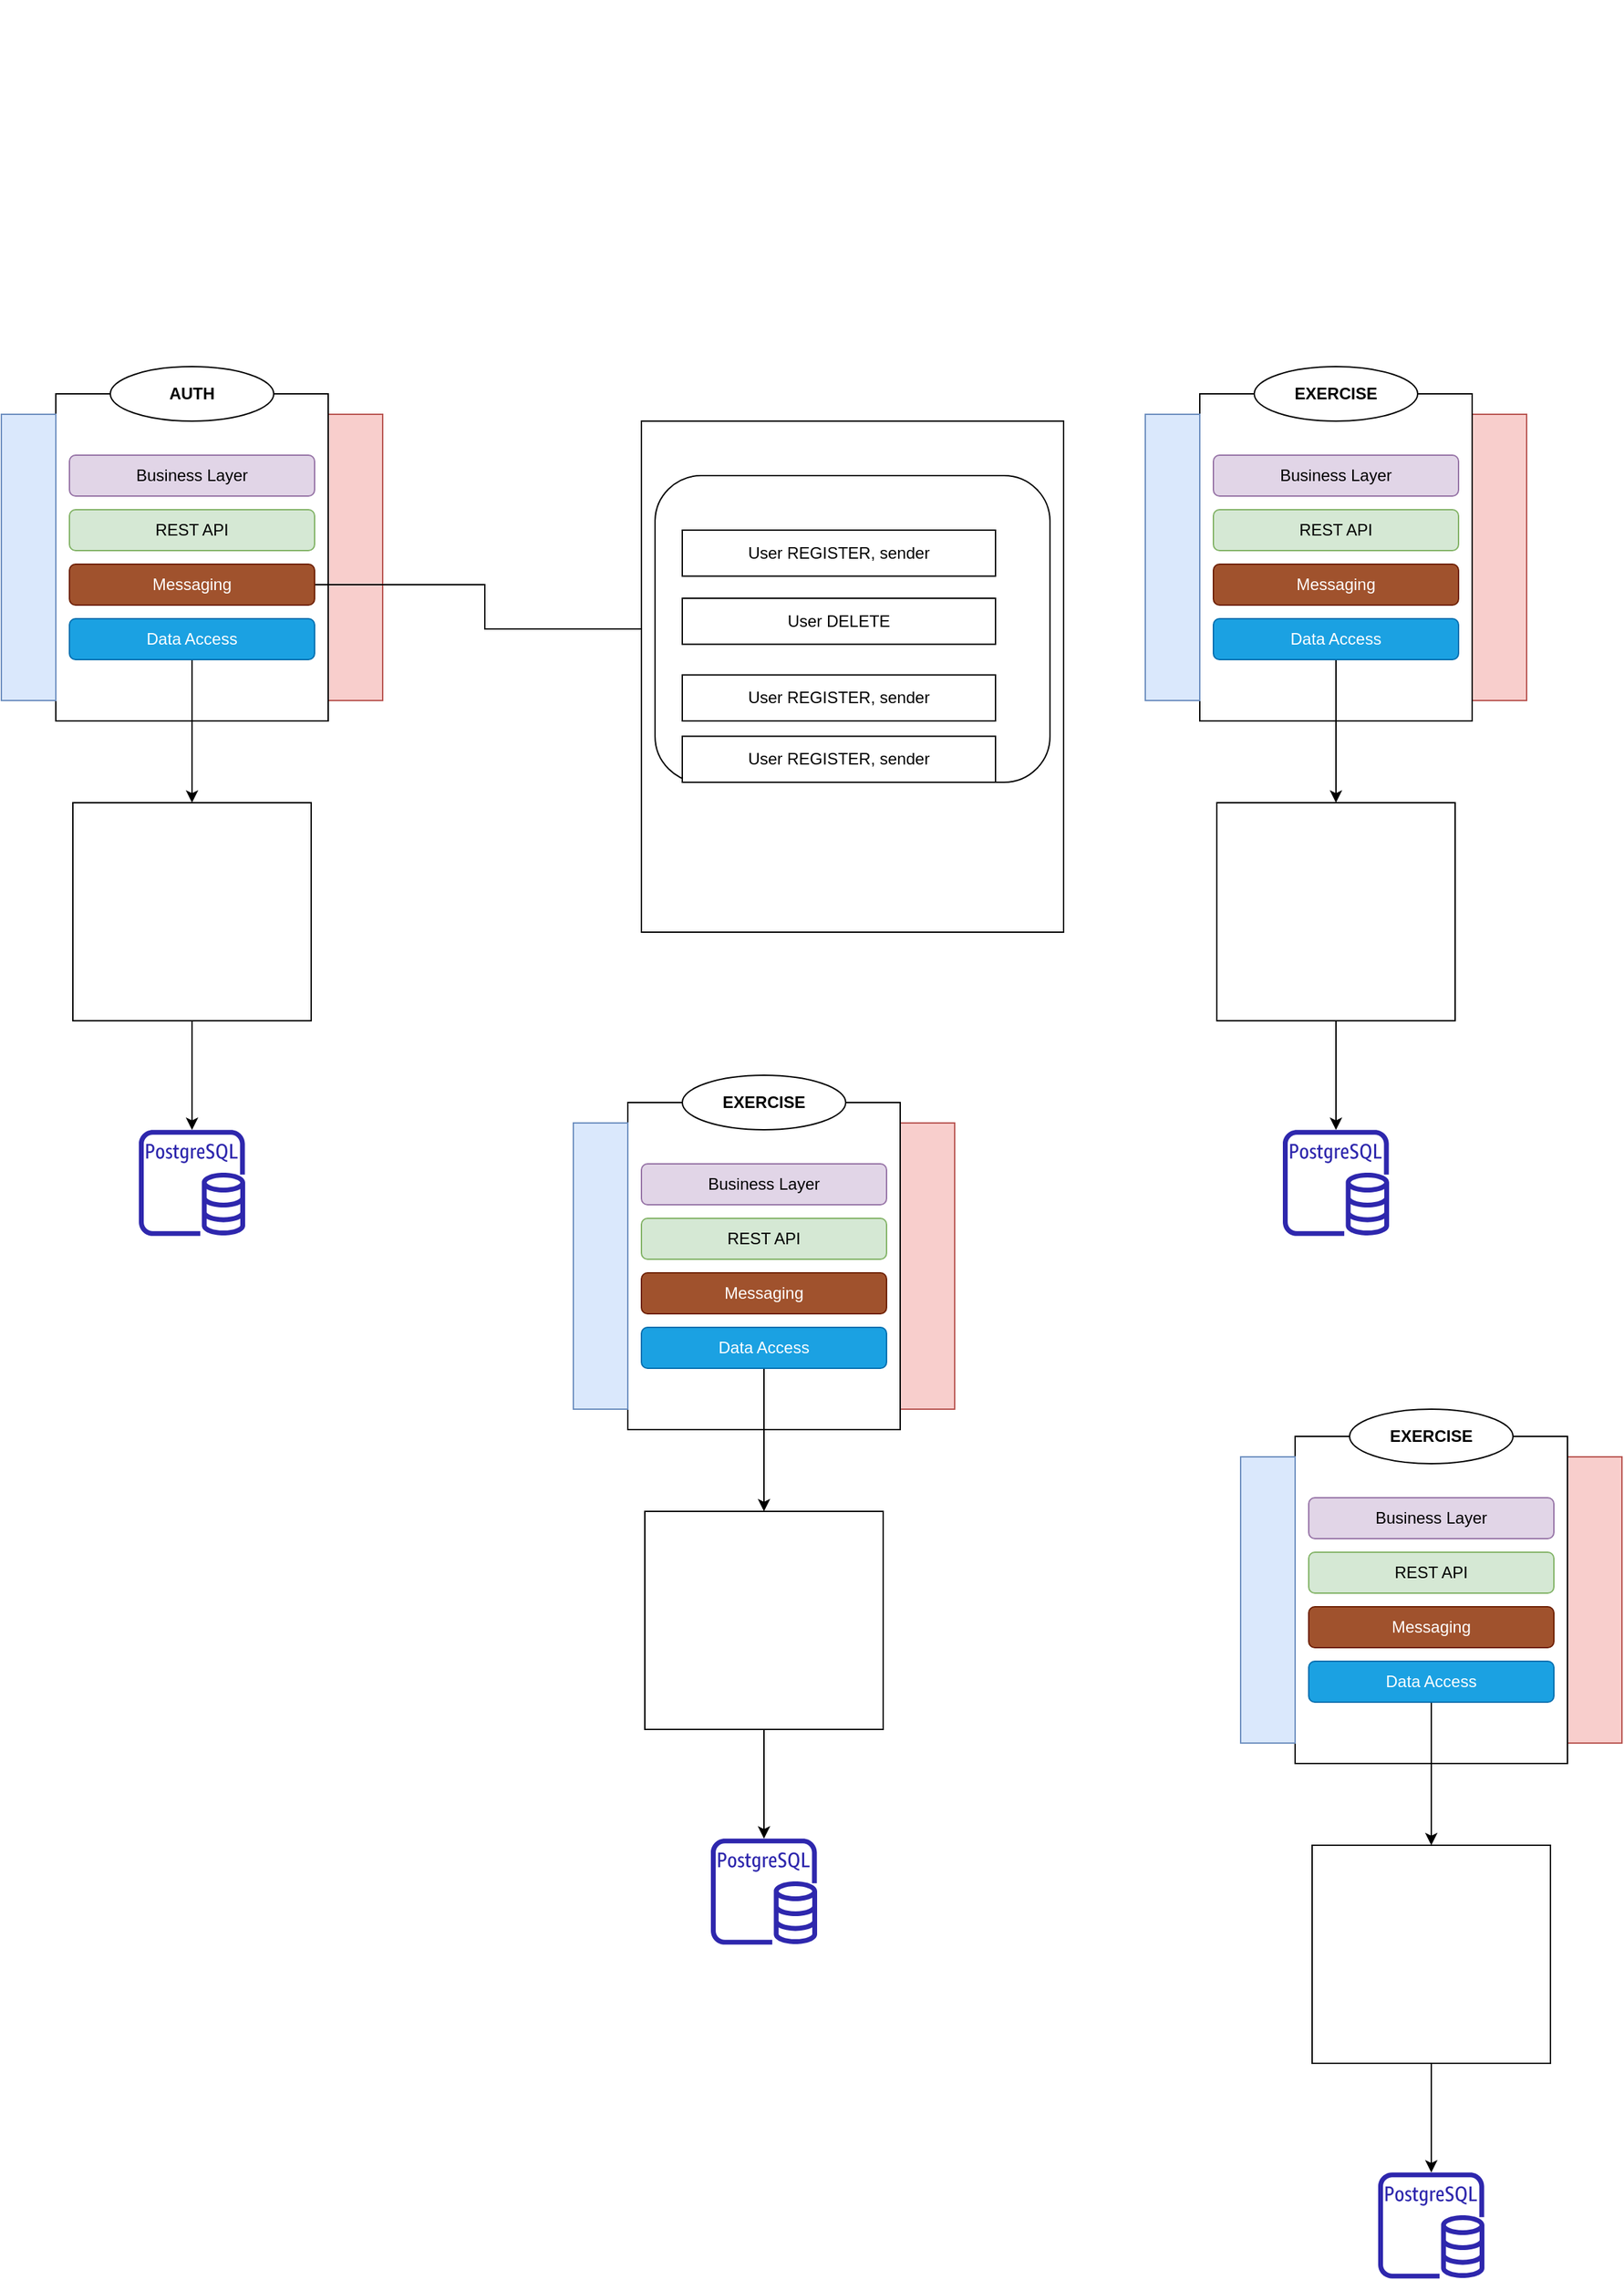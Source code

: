 <mxfile version="21.6.8" type="github">
  <diagram name="Page-1" id="SYtZDHmTHBxyM6eHxWQx">
    <mxGraphModel dx="535" dy="1942" grid="1" gridSize="10" guides="1" tooltips="1" connect="1" arrows="1" fold="1" page="1" pageScale="1" pageWidth="850" pageHeight="1100" math="0" shadow="0">
      <root>
        <mxCell id="0" />
        <mxCell id="1" parent="0" />
        <mxCell id="j1aS_MyM9pX-cngmJyw--5" value="" style="rounded=0;whiteSpace=wrap;html=1;fillColor=#f8cecc;strokeColor=#b85450;" vertex="1" parent="1">
          <mxGeometry x="560" y="215" width="40" height="210" as="geometry" />
        </mxCell>
        <mxCell id="j1aS_MyM9pX-cngmJyw--1" value="" style="rounded=0;whiteSpace=wrap;html=1;" vertex="1" parent="1">
          <mxGeometry x="360" y="200" width="200" height="240" as="geometry" />
        </mxCell>
        <mxCell id="j1aS_MyM9pX-cngmJyw--2" value="Business Layer" style="rounded=1;whiteSpace=wrap;html=1;fillColor=#e1d5e7;strokeColor=#9673a6;" vertex="1" parent="1">
          <mxGeometry x="370" y="245" width="180" height="30" as="geometry" />
        </mxCell>
        <mxCell id="j1aS_MyM9pX-cngmJyw--11" style="edgeStyle=orthogonalEdgeStyle;rounded=0;orthogonalLoop=1;jettySize=auto;html=1;exitX=1;exitY=0.5;exitDx=0;exitDy=0;" edge="1" parent="1" source="j1aS_MyM9pX-cngmJyw--6" target="j1aS_MyM9pX-cngmJyw--44">
          <mxGeometry relative="1" as="geometry">
            <mxPoint x="750" y="340" as="targetPoint" />
          </mxGeometry>
        </mxCell>
        <mxCell id="j1aS_MyM9pX-cngmJyw--3" value="REST API" style="rounded=1;whiteSpace=wrap;html=1;fillColor=#d5e8d4;strokeColor=#82b366;" vertex="1" parent="1">
          <mxGeometry x="370" y="285" width="180" height="30" as="geometry" />
        </mxCell>
        <mxCell id="j1aS_MyM9pX-cngmJyw--4" value="" style="rounded=0;whiteSpace=wrap;html=1;fillColor=#dae8fc;strokeColor=#6c8ebf;" vertex="1" parent="1">
          <mxGeometry x="320" y="215" width="40" height="210" as="geometry" />
        </mxCell>
        <mxCell id="j1aS_MyM9pX-cngmJyw--6" value="Messaging" style="rounded=1;whiteSpace=wrap;html=1;fillColor=#a0522d;fontColor=#ffffff;strokeColor=#6D1F00;" vertex="1" parent="1">
          <mxGeometry x="370" y="325" width="180" height="30" as="geometry" />
        </mxCell>
        <mxCell id="j1aS_MyM9pX-cngmJyw--15" style="edgeStyle=orthogonalEdgeStyle;rounded=0;orthogonalLoop=1;jettySize=auto;html=1;" edge="1" parent="1" source="j1aS_MyM9pX-cngmJyw--7" target="j1aS_MyM9pX-cngmJyw--16">
          <mxGeometry relative="1" as="geometry" />
        </mxCell>
        <mxCell id="j1aS_MyM9pX-cngmJyw--7" value="Data Access" style="rounded=1;whiteSpace=wrap;html=1;fillColor=#1ba1e2;strokeColor=#006EAF;fontColor=#ffffff;" vertex="1" parent="1">
          <mxGeometry x="370" y="365" width="180" height="30" as="geometry" />
        </mxCell>
        <mxCell id="j1aS_MyM9pX-cngmJyw--9" value="AUTH" style="ellipse;whiteSpace=wrap;html=1;fontStyle=1" vertex="1" parent="1">
          <mxGeometry x="400" y="180" width="120" height="40" as="geometry" />
        </mxCell>
        <mxCell id="j1aS_MyM9pX-cngmJyw--12" value="&lt;div&gt;&lt;br&gt;&lt;/div&gt;&lt;div&gt;&lt;br&gt;&lt;/div&gt;&lt;div&gt;&lt;br&gt;&lt;/div&gt;&lt;div&gt;&lt;br&gt;&lt;/div&gt;&lt;div&gt;&lt;br&gt;&lt;/div&gt;&lt;div&gt;&lt;br&gt;&lt;/div&gt;&lt;div&gt;&lt;br&gt;&lt;/div&gt;&lt;div&gt;&lt;br&gt;&lt;/div&gt;&lt;div&gt;&lt;br&gt;&lt;/div&gt;&lt;div&gt;&lt;br&gt;&lt;/div&gt;&lt;div&gt;&lt;br&gt;&lt;/div&gt;&lt;div&gt;&lt;br&gt;&lt;/div&gt;&lt;div&gt;&lt;br&gt;&lt;/div&gt;&lt;div&gt;&lt;br&gt;&lt;/div&gt;&lt;div&gt;&lt;br&gt;&lt;/div&gt;&lt;div&gt;&lt;br&gt;&lt;/div&gt;&lt;div&gt;&lt;br&gt;&lt;/div&gt;&lt;div&gt;&lt;br&gt;&lt;/div&gt;&lt;div&gt;&lt;br&gt;&lt;/div&gt;&lt;div&gt;&lt;br&gt;&lt;/div&gt;&lt;div&gt;&lt;br&gt;&lt;/div&gt;&lt;div&gt;&lt;br&gt;&lt;/div&gt;&lt;div&gt;&lt;br&gt;&lt;/div&gt;&lt;div&gt;&lt;br&gt;&lt;/div&gt;&lt;div&gt;&lt;br&gt;&lt;/div&gt;&lt;div&gt;&lt;br&gt;&lt;/div&gt;&lt;div&gt;&lt;br&gt;&lt;/div&gt;&lt;div&gt;&lt;br&gt;&lt;/div&gt;&lt;div&gt;&lt;br&gt;&lt;/div&gt;&lt;div&gt;&lt;br&gt;&lt;/div&gt;&lt;div&gt;&lt;br&gt;&lt;/div&gt;&lt;div&gt;&lt;br&gt;&lt;/div&gt;&lt;div&gt;&lt;br&gt;&lt;/div&gt;&lt;div&gt;&lt;br&gt;&lt;/div&gt;&lt;div&gt;&lt;br&gt;&lt;/div&gt;&lt;div&gt;&lt;br&gt;&lt;/div&gt;&lt;div&gt;&lt;br&gt;&lt;/div&gt;&lt;div&gt;&lt;br&gt;&lt;/div&gt;&lt;div&gt;&lt;br&gt;&lt;/div&gt;&lt;div&gt;&lt;br&gt;&lt;/div&gt;&lt;div&gt;&lt;br&gt;&lt;/div&gt;&lt;div&gt;&lt;br&gt;&lt;/div&gt;&lt;div&gt;&lt;br&gt;&lt;/div&gt;&lt;div&gt;&lt;br&gt;&lt;/div&gt;&lt;div&gt;&lt;br&gt;&lt;/div&gt;&lt;div&gt;&lt;br&gt;&lt;/div&gt;&lt;div&gt;&lt;br&gt;&lt;/div&gt;&lt;div&gt;&lt;br&gt;&lt;/div&gt;&lt;div&gt;&lt;br&gt;&lt;/div&gt;&lt;div&gt;&lt;br&gt;&lt;/div&gt;&lt;div&gt;&lt;br&gt;&lt;/div&gt;&lt;div&gt;&lt;br&gt;&lt;/div&gt;&lt;div&gt;&lt;br&gt;&lt;/div&gt;&lt;div&gt;&lt;br&gt;&lt;/div&gt;&lt;div&gt;&lt;br&gt;&lt;/div&gt;&lt;div&gt;&lt;br&gt;&lt;/div&gt;&lt;div&gt;&lt;br&gt;&lt;/div&gt;&lt;div&gt;&lt;br&gt;&lt;/div&gt;&lt;div&gt;&lt;br&gt;&lt;/div&gt;&lt;div&gt;&lt;br&gt;&lt;/div&gt;&lt;div&gt;&lt;br&gt;&lt;/div&gt;&lt;div&gt;&lt;br&gt;&lt;/div&gt;&lt;div&gt;&lt;br&gt;&lt;/div&gt;&lt;div&gt;&lt;br&gt;&lt;/div&gt;&lt;div&gt;&lt;br&gt;&lt;/div&gt;&lt;div&gt;&lt;br&gt;&lt;/div&gt;&lt;div&gt;&lt;br&gt;&lt;/div&gt;&lt;div&gt;&lt;br&gt;&lt;/div&gt;&lt;div&gt;&lt;br&gt;&lt;/div&gt;" style="whiteSpace=wrap;html=1;" vertex="1" parent="1">
          <mxGeometry x="790" y="220" width="310" height="375" as="geometry" />
        </mxCell>
        <mxCell id="j1aS_MyM9pX-cngmJyw--17" style="edgeStyle=orthogonalEdgeStyle;rounded=0;orthogonalLoop=1;jettySize=auto;html=1;" edge="1" parent="1" source="j1aS_MyM9pX-cngmJyw--16" target="j1aS_MyM9pX-cngmJyw--19">
          <mxGeometry relative="1" as="geometry">
            <mxPoint x="460" y="640" as="targetPoint" />
          </mxGeometry>
        </mxCell>
        <mxCell id="j1aS_MyM9pX-cngmJyw--16" value="" style="html=1;dashed=0;whiteSpace=wrap;" vertex="1" parent="1">
          <mxGeometry x="372.5" y="500" width="175" height="160" as="geometry" />
        </mxCell>
        <mxCell id="j1aS_MyM9pX-cngmJyw--19" value="" style="sketch=0;outlineConnect=0;fontColor=#232F3E;gradientColor=none;fillColor=#2E27AD;strokeColor=none;dashed=0;verticalLabelPosition=bottom;verticalAlign=top;align=center;html=1;fontSize=12;fontStyle=0;aspect=fixed;pointerEvents=1;shape=mxgraph.aws4.rds_postgresql_instance;" vertex="1" parent="1">
          <mxGeometry x="421" y="740" width="78" height="78" as="geometry" />
        </mxCell>
        <mxCell id="j1aS_MyM9pX-cngmJyw--24" value="" style="shape=image;verticalLabelPosition=bottom;labelBackgroundColor=default;verticalAlign=top;aspect=fixed;imageAspect=0;image=https://bs-uploads.toptal.io/blackfish-uploads/skill_page/content/logo_file/logo/6212/GraphQL_Logo.svg-490ae3deb7c0f056c849d7463fb8ab39.png;" vertex="1" parent="1">
          <mxGeometry x="372.5" y="500" width="52" height="52" as="geometry" />
        </mxCell>
        <mxCell id="j1aS_MyM9pX-cngmJyw--31" value="" style="rounded=0;whiteSpace=wrap;html=1;fillColor=#f8cecc;strokeColor=#b85450;" vertex="1" parent="1">
          <mxGeometry x="1400" y="215" width="40" height="210" as="geometry" />
        </mxCell>
        <mxCell id="j1aS_MyM9pX-cngmJyw--32" value="" style="rounded=0;whiteSpace=wrap;html=1;" vertex="1" parent="1">
          <mxGeometry x="1200" y="200" width="200" height="240" as="geometry" />
        </mxCell>
        <mxCell id="j1aS_MyM9pX-cngmJyw--33" value="Business Layer" style="rounded=1;whiteSpace=wrap;html=1;fillColor=#e1d5e7;strokeColor=#9673a6;" vertex="1" parent="1">
          <mxGeometry x="1210" y="245" width="180" height="30" as="geometry" />
        </mxCell>
        <mxCell id="j1aS_MyM9pX-cngmJyw--34" value="REST API" style="rounded=1;whiteSpace=wrap;html=1;fillColor=#d5e8d4;strokeColor=#82b366;" vertex="1" parent="1">
          <mxGeometry x="1210" y="285" width="180" height="30" as="geometry" />
        </mxCell>
        <mxCell id="j1aS_MyM9pX-cngmJyw--35" value="" style="rounded=0;whiteSpace=wrap;html=1;fillColor=#dae8fc;strokeColor=#6c8ebf;" vertex="1" parent="1">
          <mxGeometry x="1160" y="215" width="40" height="210" as="geometry" />
        </mxCell>
        <mxCell id="j1aS_MyM9pX-cngmJyw--36" value="Messaging" style="rounded=1;whiteSpace=wrap;html=1;fillColor=#a0522d;fontColor=#ffffff;strokeColor=#6D1F00;" vertex="1" parent="1">
          <mxGeometry x="1210" y="325" width="180" height="30" as="geometry" />
        </mxCell>
        <mxCell id="j1aS_MyM9pX-cngmJyw--37" style="edgeStyle=orthogonalEdgeStyle;rounded=0;orthogonalLoop=1;jettySize=auto;html=1;" edge="1" parent="1" source="j1aS_MyM9pX-cngmJyw--38" target="j1aS_MyM9pX-cngmJyw--41">
          <mxGeometry relative="1" as="geometry" />
        </mxCell>
        <mxCell id="j1aS_MyM9pX-cngmJyw--38" value="Data Access" style="rounded=1;whiteSpace=wrap;html=1;fillColor=#1ba1e2;strokeColor=#006EAF;fontColor=#ffffff;" vertex="1" parent="1">
          <mxGeometry x="1210" y="365" width="180" height="30" as="geometry" />
        </mxCell>
        <mxCell id="j1aS_MyM9pX-cngmJyw--39" value="EXERCISE" style="ellipse;whiteSpace=wrap;html=1;fontStyle=1" vertex="1" parent="1">
          <mxGeometry x="1240" y="180" width="120" height="40" as="geometry" />
        </mxCell>
        <mxCell id="j1aS_MyM9pX-cngmJyw--40" style="edgeStyle=orthogonalEdgeStyle;rounded=0;orthogonalLoop=1;jettySize=auto;html=1;" edge="1" parent="1" source="j1aS_MyM9pX-cngmJyw--41" target="j1aS_MyM9pX-cngmJyw--42">
          <mxGeometry relative="1" as="geometry">
            <mxPoint x="1300" y="640" as="targetPoint" />
          </mxGeometry>
        </mxCell>
        <mxCell id="j1aS_MyM9pX-cngmJyw--41" value="" style="html=1;dashed=0;whiteSpace=wrap;" vertex="1" parent="1">
          <mxGeometry x="1212.5" y="500" width="175" height="160" as="geometry" />
        </mxCell>
        <mxCell id="j1aS_MyM9pX-cngmJyw--42" value="" style="sketch=0;outlineConnect=0;fontColor=#232F3E;gradientColor=none;fillColor=#2E27AD;strokeColor=none;dashed=0;verticalLabelPosition=bottom;verticalAlign=top;align=center;html=1;fontSize=12;fontStyle=0;aspect=fixed;pointerEvents=1;shape=mxgraph.aws4.rds_postgresql_instance;" vertex="1" parent="1">
          <mxGeometry x="1261" y="740" width="78" height="78" as="geometry" />
        </mxCell>
        <mxCell id="j1aS_MyM9pX-cngmJyw--43" value="" style="shape=image;verticalLabelPosition=bottom;labelBackgroundColor=default;verticalAlign=top;aspect=fixed;imageAspect=0;image=https://bs-uploads.toptal.io/blackfish-uploads/skill_page/content/logo_file/logo/6212/GraphQL_Logo.svg-490ae3deb7c0f056c849d7463fb8ab39.png;" vertex="1" parent="1">
          <mxGeometry x="1212.5" y="500" width="52" height="52" as="geometry" />
        </mxCell>
        <mxCell id="j1aS_MyM9pX-cngmJyw--44" value="" style="rounded=1;whiteSpace=wrap;html=1;" vertex="1" parent="1">
          <mxGeometry x="800" y="260" width="290" height="225" as="geometry" />
        </mxCell>
        <mxCell id="j1aS_MyM9pX-cngmJyw--30" value="User REGISTER, sender" style="rounded=0;whiteSpace=wrap;html=1;" vertex="1" parent="1">
          <mxGeometry x="820" y="300" width="230" height="33.75" as="geometry" />
        </mxCell>
        <mxCell id="j1aS_MyM9pX-cngmJyw--45" value="User DELETE" style="rounded=0;whiteSpace=wrap;html=1;" vertex="1" parent="1">
          <mxGeometry x="820" y="350" width="230" height="33.75" as="geometry" />
        </mxCell>
        <mxCell id="j1aS_MyM9pX-cngmJyw--59" value="" style="rounded=0;whiteSpace=wrap;html=1;fillColor=#f8cecc;strokeColor=#b85450;" vertex="1" parent="1">
          <mxGeometry x="980" y="735" width="40" height="210" as="geometry" />
        </mxCell>
        <mxCell id="j1aS_MyM9pX-cngmJyw--60" value="" style="rounded=0;whiteSpace=wrap;html=1;" vertex="1" parent="1">
          <mxGeometry x="780" y="720" width="200" height="240" as="geometry" />
        </mxCell>
        <mxCell id="j1aS_MyM9pX-cngmJyw--61" value="Business Layer" style="rounded=1;whiteSpace=wrap;html=1;fillColor=#e1d5e7;strokeColor=#9673a6;" vertex="1" parent="1">
          <mxGeometry x="790" y="765" width="180" height="30" as="geometry" />
        </mxCell>
        <mxCell id="j1aS_MyM9pX-cngmJyw--62" value="REST API" style="rounded=1;whiteSpace=wrap;html=1;fillColor=#d5e8d4;strokeColor=#82b366;" vertex="1" parent="1">
          <mxGeometry x="790" y="805" width="180" height="30" as="geometry" />
        </mxCell>
        <mxCell id="j1aS_MyM9pX-cngmJyw--63" value="" style="rounded=0;whiteSpace=wrap;html=1;fillColor=#dae8fc;strokeColor=#6c8ebf;" vertex="1" parent="1">
          <mxGeometry x="740" y="735" width="40" height="210" as="geometry" />
        </mxCell>
        <mxCell id="j1aS_MyM9pX-cngmJyw--64" value="Messaging" style="rounded=1;whiteSpace=wrap;html=1;fillColor=#a0522d;fontColor=#ffffff;strokeColor=#6D1F00;" vertex="1" parent="1">
          <mxGeometry x="790" y="845" width="180" height="30" as="geometry" />
        </mxCell>
        <mxCell id="j1aS_MyM9pX-cngmJyw--65" style="edgeStyle=orthogonalEdgeStyle;rounded=0;orthogonalLoop=1;jettySize=auto;html=1;" edge="1" parent="1" source="j1aS_MyM9pX-cngmJyw--66" target="j1aS_MyM9pX-cngmJyw--69">
          <mxGeometry relative="1" as="geometry" />
        </mxCell>
        <mxCell id="j1aS_MyM9pX-cngmJyw--66" value="Data Access" style="rounded=1;whiteSpace=wrap;html=1;fillColor=#1ba1e2;strokeColor=#006EAF;fontColor=#ffffff;" vertex="1" parent="1">
          <mxGeometry x="790" y="885" width="180" height="30" as="geometry" />
        </mxCell>
        <mxCell id="j1aS_MyM9pX-cngmJyw--67" value="EXERCISE" style="ellipse;whiteSpace=wrap;html=1;fontStyle=1" vertex="1" parent="1">
          <mxGeometry x="820" y="700" width="120" height="40" as="geometry" />
        </mxCell>
        <mxCell id="j1aS_MyM9pX-cngmJyw--68" style="edgeStyle=orthogonalEdgeStyle;rounded=0;orthogonalLoop=1;jettySize=auto;html=1;" edge="1" parent="1" source="j1aS_MyM9pX-cngmJyw--69" target="j1aS_MyM9pX-cngmJyw--70">
          <mxGeometry relative="1" as="geometry">
            <mxPoint x="880" y="1160" as="targetPoint" />
          </mxGeometry>
        </mxCell>
        <mxCell id="j1aS_MyM9pX-cngmJyw--69" value="" style="html=1;dashed=0;whiteSpace=wrap;" vertex="1" parent="1">
          <mxGeometry x="792.5" y="1020" width="175" height="160" as="geometry" />
        </mxCell>
        <mxCell id="j1aS_MyM9pX-cngmJyw--70" value="" style="sketch=0;outlineConnect=0;fontColor=#232F3E;gradientColor=none;fillColor=#2E27AD;strokeColor=none;dashed=0;verticalLabelPosition=bottom;verticalAlign=top;align=center;html=1;fontSize=12;fontStyle=0;aspect=fixed;pointerEvents=1;shape=mxgraph.aws4.rds_postgresql_instance;" vertex="1" parent="1">
          <mxGeometry x="841" y="1260" width="78" height="78" as="geometry" />
        </mxCell>
        <mxCell id="j1aS_MyM9pX-cngmJyw--71" value="" style="shape=image;verticalLabelPosition=bottom;labelBackgroundColor=default;verticalAlign=top;aspect=fixed;imageAspect=0;image=https://bs-uploads.toptal.io/blackfish-uploads/skill_page/content/logo_file/logo/6212/GraphQL_Logo.svg-490ae3deb7c0f056c849d7463fb8ab39.png;" vertex="1" parent="1">
          <mxGeometry x="792.5" y="1020" width="52" height="52" as="geometry" />
        </mxCell>
        <mxCell id="j1aS_MyM9pX-cngmJyw--72" value="" style="rounded=0;whiteSpace=wrap;html=1;fillColor=#f8cecc;strokeColor=#b85450;" vertex="1" parent="1">
          <mxGeometry x="1470" y="980" width="40" height="210" as="geometry" />
        </mxCell>
        <mxCell id="j1aS_MyM9pX-cngmJyw--73" value="" style="rounded=0;whiteSpace=wrap;html=1;" vertex="1" parent="1">
          <mxGeometry x="1270" y="965" width="200" height="240" as="geometry" />
        </mxCell>
        <mxCell id="j1aS_MyM9pX-cngmJyw--74" value="Business Layer" style="rounded=1;whiteSpace=wrap;html=1;fillColor=#e1d5e7;strokeColor=#9673a6;" vertex="1" parent="1">
          <mxGeometry x="1280" y="1010" width="180" height="30" as="geometry" />
        </mxCell>
        <mxCell id="j1aS_MyM9pX-cngmJyw--75" value="REST API" style="rounded=1;whiteSpace=wrap;html=1;fillColor=#d5e8d4;strokeColor=#82b366;" vertex="1" parent="1">
          <mxGeometry x="1280" y="1050" width="180" height="30" as="geometry" />
        </mxCell>
        <mxCell id="j1aS_MyM9pX-cngmJyw--76" value="" style="rounded=0;whiteSpace=wrap;html=1;fillColor=#dae8fc;strokeColor=#6c8ebf;" vertex="1" parent="1">
          <mxGeometry x="1230" y="980" width="40" height="210" as="geometry" />
        </mxCell>
        <mxCell id="j1aS_MyM9pX-cngmJyw--77" value="Messaging" style="rounded=1;whiteSpace=wrap;html=1;fillColor=#a0522d;fontColor=#ffffff;strokeColor=#6D1F00;" vertex="1" parent="1">
          <mxGeometry x="1280" y="1090" width="180" height="30" as="geometry" />
        </mxCell>
        <mxCell id="j1aS_MyM9pX-cngmJyw--78" style="edgeStyle=orthogonalEdgeStyle;rounded=0;orthogonalLoop=1;jettySize=auto;html=1;" edge="1" parent="1" source="j1aS_MyM9pX-cngmJyw--79" target="j1aS_MyM9pX-cngmJyw--82">
          <mxGeometry relative="1" as="geometry" />
        </mxCell>
        <mxCell id="j1aS_MyM9pX-cngmJyw--79" value="Data Access" style="rounded=1;whiteSpace=wrap;html=1;fillColor=#1ba1e2;strokeColor=#006EAF;fontColor=#ffffff;" vertex="1" parent="1">
          <mxGeometry x="1280" y="1130" width="180" height="30" as="geometry" />
        </mxCell>
        <mxCell id="j1aS_MyM9pX-cngmJyw--80" value="EXERCISE" style="ellipse;whiteSpace=wrap;html=1;fontStyle=1" vertex="1" parent="1">
          <mxGeometry x="1310" y="945" width="120" height="40" as="geometry" />
        </mxCell>
        <mxCell id="j1aS_MyM9pX-cngmJyw--81" style="edgeStyle=orthogonalEdgeStyle;rounded=0;orthogonalLoop=1;jettySize=auto;html=1;" edge="1" parent="1" source="j1aS_MyM9pX-cngmJyw--82" target="j1aS_MyM9pX-cngmJyw--83">
          <mxGeometry relative="1" as="geometry">
            <mxPoint x="1370" y="1405" as="targetPoint" />
          </mxGeometry>
        </mxCell>
        <mxCell id="j1aS_MyM9pX-cngmJyw--82" value="" style="html=1;dashed=0;whiteSpace=wrap;" vertex="1" parent="1">
          <mxGeometry x="1282.5" y="1265" width="175" height="160" as="geometry" />
        </mxCell>
        <mxCell id="j1aS_MyM9pX-cngmJyw--83" value="" style="sketch=0;outlineConnect=0;fontColor=#232F3E;gradientColor=none;fillColor=#2E27AD;strokeColor=none;dashed=0;verticalLabelPosition=bottom;verticalAlign=top;align=center;html=1;fontSize=12;fontStyle=0;aspect=fixed;pointerEvents=1;shape=mxgraph.aws4.rds_postgresql_instance;" vertex="1" parent="1">
          <mxGeometry x="1331" y="1505" width="78" height="78" as="geometry" />
        </mxCell>
        <mxCell id="j1aS_MyM9pX-cngmJyw--84" value="" style="shape=image;verticalLabelPosition=bottom;labelBackgroundColor=default;verticalAlign=top;aspect=fixed;imageAspect=0;image=https://bs-uploads.toptal.io/blackfish-uploads/skill_page/content/logo_file/logo/6212/GraphQL_Logo.svg-490ae3deb7c0f056c849d7463fb8ab39.png;" vertex="1" parent="1">
          <mxGeometry x="1282.5" y="1265" width="52" height="52" as="geometry" />
        </mxCell>
        <mxCell id="j1aS_MyM9pX-cngmJyw--85" value="User REGISTER, sender" style="rounded=0;whiteSpace=wrap;html=1;" vertex="1" parent="1">
          <mxGeometry x="820" y="406.25" width="230" height="33.75" as="geometry" />
        </mxCell>
        <mxCell id="j1aS_MyM9pX-cngmJyw--86" value="User REGISTER, sender" style="rounded=0;whiteSpace=wrap;html=1;" vertex="1" parent="1">
          <mxGeometry x="820" y="451.25" width="230" height="33.75" as="geometry" />
        </mxCell>
      </root>
    </mxGraphModel>
  </diagram>
</mxfile>

